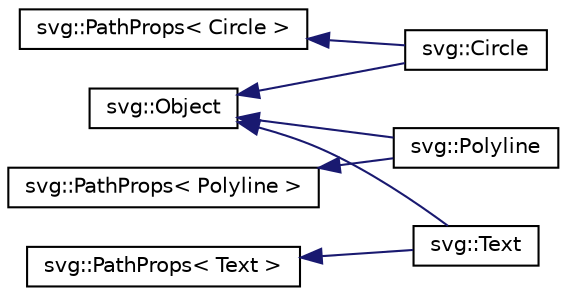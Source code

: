 digraph "Graphical Class Hierarchy"
{
 // LATEX_PDF_SIZE
  edge [fontname="Helvetica",fontsize="10",labelfontname="Helvetica",labelfontsize="10"];
  node [fontname="Helvetica",fontsize="10",shape=record];
  rankdir="LR";
  Node0 [label="svg::Object",height=0.2,width=0.4,color="black", fillcolor="white", style="filled",URL="$classsvg_1_1Object.html",tooltip=" "];
  Node0 -> Node1 [dir="back",color="midnightblue",fontsize="10",style="solid",fontname="Helvetica"];
  Node1 [label="svg::Circle",height=0.2,width=0.4,color="black", fillcolor="white", style="filled",URL="$classsvg_1_1Circle.html",tooltip=" "];
  Node0 -> Node3 [dir="back",color="midnightblue",fontsize="10",style="solid",fontname="Helvetica"];
  Node3 [label="svg::Polyline",height=0.2,width=0.4,color="black", fillcolor="white", style="filled",URL="$classsvg_1_1Polyline.html",tooltip=" "];
  Node0 -> Node5 [dir="back",color="midnightblue",fontsize="10",style="solid",fontname="Helvetica"];
  Node5 [label="svg::Text",height=0.2,width=0.4,color="black", fillcolor="white", style="filled",URL="$classsvg_1_1Text.html",tooltip=" "];
  Node2 [label="svg::PathProps\< Circle \>",height=0.2,width=0.4,color="black", fillcolor="white", style="filled",URL="$classsvg_1_1PathProps.html",tooltip=" "];
  Node2 -> Node1 [dir="back",color="midnightblue",fontsize="10",style="solid",fontname="Helvetica"];
  Node4 [label="svg::PathProps\< Polyline \>",height=0.2,width=0.4,color="black", fillcolor="white", style="filled",URL="$classsvg_1_1PathProps.html",tooltip=" "];
  Node4 -> Node3 [dir="back",color="midnightblue",fontsize="10",style="solid",fontname="Helvetica"];
  Node6 [label="svg::PathProps\< Text \>",height=0.2,width=0.4,color="black", fillcolor="white", style="filled",URL="$classsvg_1_1PathProps.html",tooltip=" "];
  Node6 -> Node5 [dir="back",color="midnightblue",fontsize="10",style="solid",fontname="Helvetica"];
}
